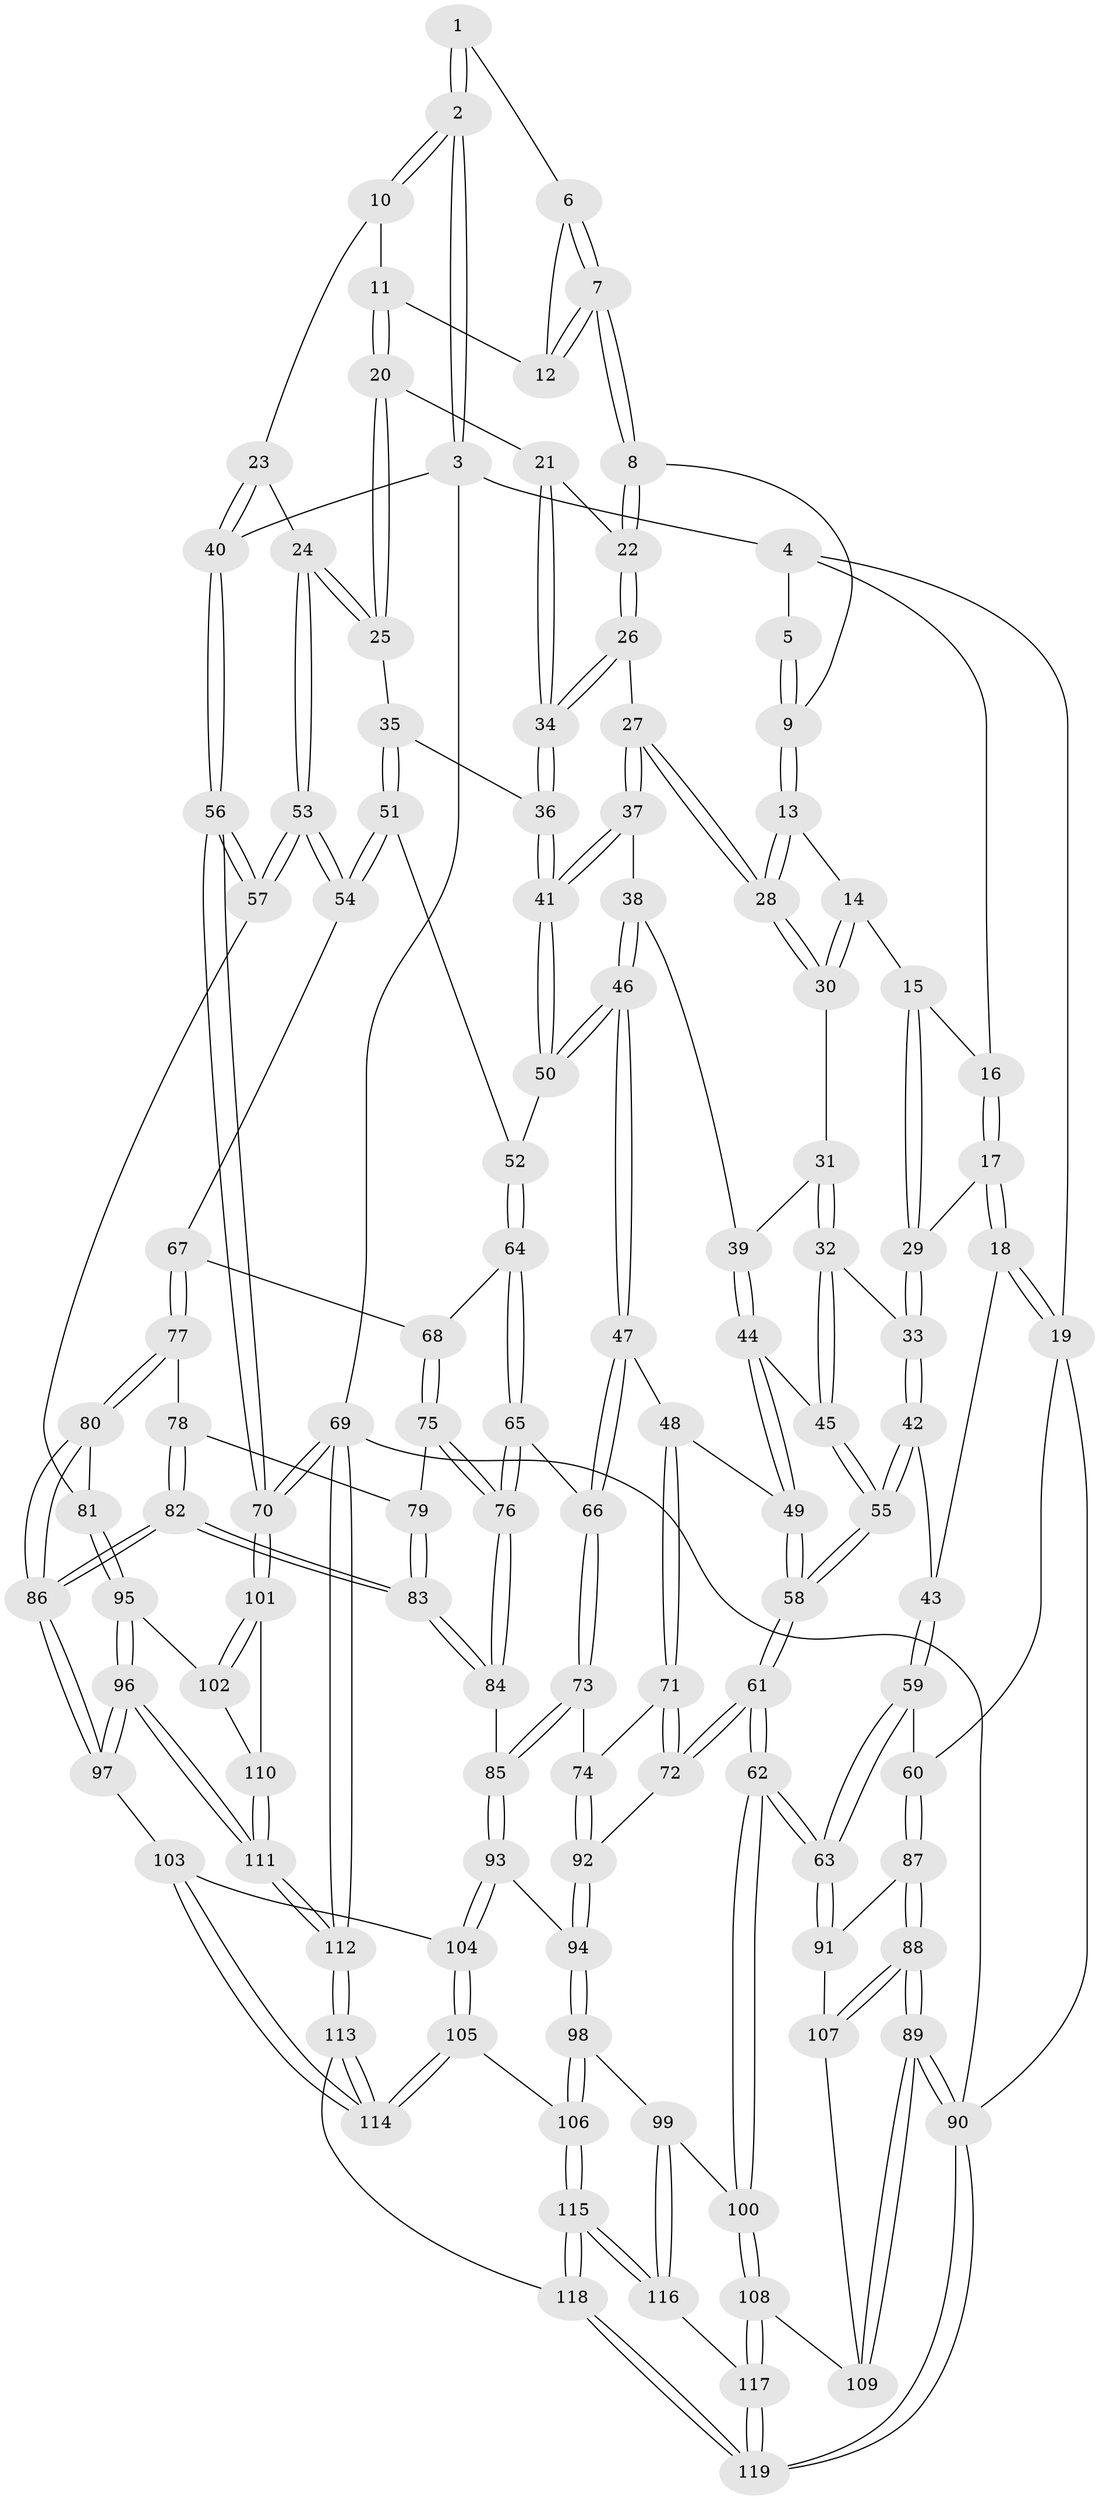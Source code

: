 // Generated by graph-tools (version 1.1) at 2025/17/03/09/25 04:17:09]
// undirected, 119 vertices, 294 edges
graph export_dot {
graph [start="1"]
  node [color=gray90,style=filled];
  1 [pos="+0.7673584977501746+0"];
  2 [pos="+1+0"];
  3 [pos="+1+0"];
  4 [pos="+0.2913040543321281+0"];
  5 [pos="+0.5809196735973539+0"];
  6 [pos="+0.7503792097444034+0"];
  7 [pos="+0.6272132553292713+0.10973100416080482"];
  8 [pos="+0.6138400146418838+0.11598385089974426"];
  9 [pos="+0.5936052284556115+0.1081155273779752"];
  10 [pos="+0.8641170564099924+0.10088584839954064"];
  11 [pos="+0.7758161907764501+0.11122251915463689"];
  12 [pos="+0.7652227713282341+0.1002614975573459"];
  13 [pos="+0.5147447533294859+0.11899172202459611"];
  14 [pos="+0.49361729940834115+0.11860204562991998"];
  15 [pos="+0.48943499835453586+0.11644856180969833"];
  16 [pos="+0.2917582266647055+0"];
  17 [pos="+0.19356317496029118+0.14531273537487768"];
  18 [pos="+0.08074415917112424+0.20880388739560884"];
  19 [pos="+0+0.2824995504593754"];
  20 [pos="+0.7715710375240343+0.17981425880187346"];
  21 [pos="+0.7026635170504935+0.20893923376102427"];
  22 [pos="+0.6331935267725772+0.17439197369639522"];
  23 [pos="+0.9090005013125905+0.2024582292672528"];
  24 [pos="+0.8944830308529041+0.28847688258063686"];
  25 [pos="+0.8481100868931711+0.282705056819529"];
  26 [pos="+0.5932055470877465+0.2824024343580113"];
  27 [pos="+0.5913156705206118+0.28352069971664196"];
  28 [pos="+0.564875703141326+0.24076016693707494"];
  29 [pos="+0.31212824557182983+0.23863733892115208"];
  30 [pos="+0.49134481434455113+0.19319722254964933"];
  31 [pos="+0.4872700356300922+0.22140682897143146"];
  32 [pos="+0.3972912497253441+0.3104584325159049"];
  33 [pos="+0.32505410268976254+0.2628881136459139"];
  34 [pos="+0.7004689111263203+0.29837705540613957"];
  35 [pos="+0.7597233471533377+0.32555885950324714"];
  36 [pos="+0.7128707426933742+0.30961261924160693"];
  37 [pos="+0.5864333086177728+0.28841410234507814"];
  38 [pos="+0.5760302062381285+0.2949306496721669"];
  39 [pos="+0.5658930564726077+0.29565851746938204"];
  40 [pos="+1+0"];
  41 [pos="+0.6538704025313932+0.38214203694046356"];
  42 [pos="+0.2517137709882051+0.4010122123592791"];
  43 [pos="+0.21624860142779823+0.3992946311722135"];
  44 [pos="+0.4388466205818563+0.3535358607031932"];
  45 [pos="+0.4171455659089346+0.33707277253853296"];
  46 [pos="+0.5855120020500801+0.4592666032145732"];
  47 [pos="+0.5811724442843789+0.462558466160919"];
  48 [pos="+0.49721586386918176+0.46455049650551594"];
  49 [pos="+0.44720165492720565+0.376887796456969"];
  50 [pos="+0.6417873767192248+0.4445321753881081"];
  51 [pos="+0.7457028435818106+0.4503672367728632"];
  52 [pos="+0.7028403362215409+0.45819271821096424"];
  53 [pos="+1+0.3999116198464159"];
  54 [pos="+0.784286539716069+0.474939722587404"];
  55 [pos="+0.29466365217590723+0.46759101430554095"];
  56 [pos="+1+0.4340451691153591"];
  57 [pos="+1+0.436475132965643"];
  58 [pos="+0.3054099007695279+0.5174493914762571"];
  59 [pos="+0.13723266982358096+0.4532347388911234"];
  60 [pos="+0+0.33576205454395136"];
  61 [pos="+0.30887352118072015+0.5775250346050754"];
  62 [pos="+0.25549197573592747+0.6583233144497047"];
  63 [pos="+0.22751241921457563+0.6514996332639595"];
  64 [pos="+0.6913798923138538+0.5288826491004232"];
  65 [pos="+0.6386222675069215+0.5631683780514407"];
  66 [pos="+0.6091619271117888+0.5617893607041731"];
  67 [pos="+0.7889061924918002+0.5429698992153299"];
  68 [pos="+0.7155807777698427+0.5706806414794082"];
  69 [pos="+1+1"];
  70 [pos="+1+0.7777232751070147"];
  71 [pos="+0.4814172188906802+0.4881459536507424"];
  72 [pos="+0.3333046953413926+0.5690757209046374"];
  73 [pos="+0.6061343446097676+0.5692152411114425"];
  74 [pos="+0.515828114996321+0.6119943053205062"];
  75 [pos="+0.7083034910787184+0.5836376001190429"];
  76 [pos="+0.6925456565846583+0.5936820296274679"];
  77 [pos="+0.7994001245644692+0.5604358906422007"];
  78 [pos="+0.7468973769073457+0.6034974946615196"];
  79 [pos="+0.7252200589704986+0.599487440430913"];
  80 [pos="+0.8368781585479587+0.6049672135546668"];
  81 [pos="+0.9559069438693569+0.5801329767688801"];
  82 [pos="+0.7712057822339476+0.7291774270781314"];
  83 [pos="+0.7632646268545014+0.7238281107099859"];
  84 [pos="+0.672813057325447+0.6742950862863691"];
  85 [pos="+0.6320999967487414+0.6725791688670225"];
  86 [pos="+0.7758297885808497+0.7327814142637868"];
  87 [pos="+0+0.47735179970348446"];
  88 [pos="+0+0.7767540103741719"];
  89 [pos="+0+1"];
  90 [pos="+0+1"];
  91 [pos="+0.17421392146391526+0.6570649608339524"];
  92 [pos="+0.5138762869293472+0.6174340147436133"];
  93 [pos="+0.5683249553394149+0.7112477856865264"];
  94 [pos="+0.5138457873224643+0.668847279061607"];
  95 [pos="+0.9324968221275622+0.7317743088109582"];
  96 [pos="+0.7914994872998166+0.761159405902396"];
  97 [pos="+0.7829642979233183+0.7551898679323711"];
  98 [pos="+0.3351339624763069+0.7202160033434672"];
  99 [pos="+0.2930165902158523+0.7117476151273096"];
  100 [pos="+0.2843388717205874+0.7080668010895613"];
  101 [pos="+1+0.7773985651912197"];
  102 [pos="+0.9689188204834879+0.757175838998061"];
  103 [pos="+0.774237182720494+0.7607807798737436"];
  104 [pos="+0.5668941353331469+0.8007072925285625"];
  105 [pos="+0.5416589490178004+0.8576572756310031"];
  106 [pos="+0.5332204381693953+0.8617619474436304"];
  107 [pos="+0.08981859276882499+0.7244707479364625"];
  108 [pos="+0.22251716541437686+0.8772099105827018"];
  109 [pos="+0.06852296168101998+0.9059660480001493"];
  110 [pos="+0.9377428582728804+0.8607485823145166"];
  111 [pos="+0.8718201993950834+0.9567661730781164"];
  112 [pos="+0.8883325245065643+1"];
  113 [pos="+0.8776910210787754+1"];
  114 [pos="+0.6553278429279568+0.908506913010105"];
  115 [pos="+0.4566274648163282+0.9862728663233203"];
  116 [pos="+0.41485461254395006+0.9598938121738702"];
  117 [pos="+0.244946230374445+0.9234551652126669"];
  118 [pos="+0.4735631381245284+1"];
  119 [pos="+0.1856950501084812+1"];
  1 -- 2;
  1 -- 2;
  1 -- 6;
  2 -- 3;
  2 -- 3;
  2 -- 10;
  2 -- 10;
  3 -- 4;
  3 -- 40;
  3 -- 69;
  4 -- 5;
  4 -- 16;
  4 -- 19;
  5 -- 9;
  5 -- 9;
  6 -- 7;
  6 -- 7;
  6 -- 12;
  7 -- 8;
  7 -- 8;
  7 -- 12;
  7 -- 12;
  8 -- 9;
  8 -- 22;
  8 -- 22;
  9 -- 13;
  9 -- 13;
  10 -- 11;
  10 -- 23;
  11 -- 12;
  11 -- 20;
  11 -- 20;
  13 -- 14;
  13 -- 28;
  13 -- 28;
  14 -- 15;
  14 -- 30;
  14 -- 30;
  15 -- 16;
  15 -- 29;
  15 -- 29;
  16 -- 17;
  16 -- 17;
  17 -- 18;
  17 -- 18;
  17 -- 29;
  18 -- 19;
  18 -- 19;
  18 -- 43;
  19 -- 60;
  19 -- 90;
  20 -- 21;
  20 -- 25;
  20 -- 25;
  21 -- 22;
  21 -- 34;
  21 -- 34;
  22 -- 26;
  22 -- 26;
  23 -- 24;
  23 -- 40;
  23 -- 40;
  24 -- 25;
  24 -- 25;
  24 -- 53;
  24 -- 53;
  25 -- 35;
  26 -- 27;
  26 -- 34;
  26 -- 34;
  27 -- 28;
  27 -- 28;
  27 -- 37;
  27 -- 37;
  28 -- 30;
  28 -- 30;
  29 -- 33;
  29 -- 33;
  30 -- 31;
  31 -- 32;
  31 -- 32;
  31 -- 39;
  32 -- 33;
  32 -- 45;
  32 -- 45;
  33 -- 42;
  33 -- 42;
  34 -- 36;
  34 -- 36;
  35 -- 36;
  35 -- 51;
  35 -- 51;
  36 -- 41;
  36 -- 41;
  37 -- 38;
  37 -- 41;
  37 -- 41;
  38 -- 39;
  38 -- 46;
  38 -- 46;
  39 -- 44;
  39 -- 44;
  40 -- 56;
  40 -- 56;
  41 -- 50;
  41 -- 50;
  42 -- 43;
  42 -- 55;
  42 -- 55;
  43 -- 59;
  43 -- 59;
  44 -- 45;
  44 -- 49;
  44 -- 49;
  45 -- 55;
  45 -- 55;
  46 -- 47;
  46 -- 47;
  46 -- 50;
  46 -- 50;
  47 -- 48;
  47 -- 66;
  47 -- 66;
  48 -- 49;
  48 -- 71;
  48 -- 71;
  49 -- 58;
  49 -- 58;
  50 -- 52;
  51 -- 52;
  51 -- 54;
  51 -- 54;
  52 -- 64;
  52 -- 64;
  53 -- 54;
  53 -- 54;
  53 -- 57;
  53 -- 57;
  54 -- 67;
  55 -- 58;
  55 -- 58;
  56 -- 57;
  56 -- 57;
  56 -- 70;
  56 -- 70;
  57 -- 81;
  58 -- 61;
  58 -- 61;
  59 -- 60;
  59 -- 63;
  59 -- 63;
  60 -- 87;
  60 -- 87;
  61 -- 62;
  61 -- 62;
  61 -- 72;
  61 -- 72;
  62 -- 63;
  62 -- 63;
  62 -- 100;
  62 -- 100;
  63 -- 91;
  63 -- 91;
  64 -- 65;
  64 -- 65;
  64 -- 68;
  65 -- 66;
  65 -- 76;
  65 -- 76;
  66 -- 73;
  66 -- 73;
  67 -- 68;
  67 -- 77;
  67 -- 77;
  68 -- 75;
  68 -- 75;
  69 -- 70;
  69 -- 70;
  69 -- 112;
  69 -- 112;
  69 -- 90;
  70 -- 101;
  70 -- 101;
  71 -- 72;
  71 -- 72;
  71 -- 74;
  72 -- 92;
  73 -- 74;
  73 -- 85;
  73 -- 85;
  74 -- 92;
  74 -- 92;
  75 -- 76;
  75 -- 76;
  75 -- 79;
  76 -- 84;
  76 -- 84;
  77 -- 78;
  77 -- 80;
  77 -- 80;
  78 -- 79;
  78 -- 82;
  78 -- 82;
  79 -- 83;
  79 -- 83;
  80 -- 81;
  80 -- 86;
  80 -- 86;
  81 -- 95;
  81 -- 95;
  82 -- 83;
  82 -- 83;
  82 -- 86;
  82 -- 86;
  83 -- 84;
  83 -- 84;
  84 -- 85;
  85 -- 93;
  85 -- 93;
  86 -- 97;
  86 -- 97;
  87 -- 88;
  87 -- 88;
  87 -- 91;
  88 -- 89;
  88 -- 89;
  88 -- 107;
  88 -- 107;
  89 -- 90;
  89 -- 90;
  89 -- 109;
  89 -- 109;
  90 -- 119;
  90 -- 119;
  91 -- 107;
  92 -- 94;
  92 -- 94;
  93 -- 94;
  93 -- 104;
  93 -- 104;
  94 -- 98;
  94 -- 98;
  95 -- 96;
  95 -- 96;
  95 -- 102;
  96 -- 97;
  96 -- 97;
  96 -- 111;
  96 -- 111;
  97 -- 103;
  98 -- 99;
  98 -- 106;
  98 -- 106;
  99 -- 100;
  99 -- 116;
  99 -- 116;
  100 -- 108;
  100 -- 108;
  101 -- 102;
  101 -- 102;
  101 -- 110;
  102 -- 110;
  103 -- 104;
  103 -- 114;
  103 -- 114;
  104 -- 105;
  104 -- 105;
  105 -- 106;
  105 -- 114;
  105 -- 114;
  106 -- 115;
  106 -- 115;
  107 -- 109;
  108 -- 109;
  108 -- 117;
  108 -- 117;
  110 -- 111;
  110 -- 111;
  111 -- 112;
  111 -- 112;
  112 -- 113;
  112 -- 113;
  113 -- 114;
  113 -- 114;
  113 -- 118;
  115 -- 116;
  115 -- 116;
  115 -- 118;
  115 -- 118;
  116 -- 117;
  117 -- 119;
  117 -- 119;
  118 -- 119;
  118 -- 119;
}
